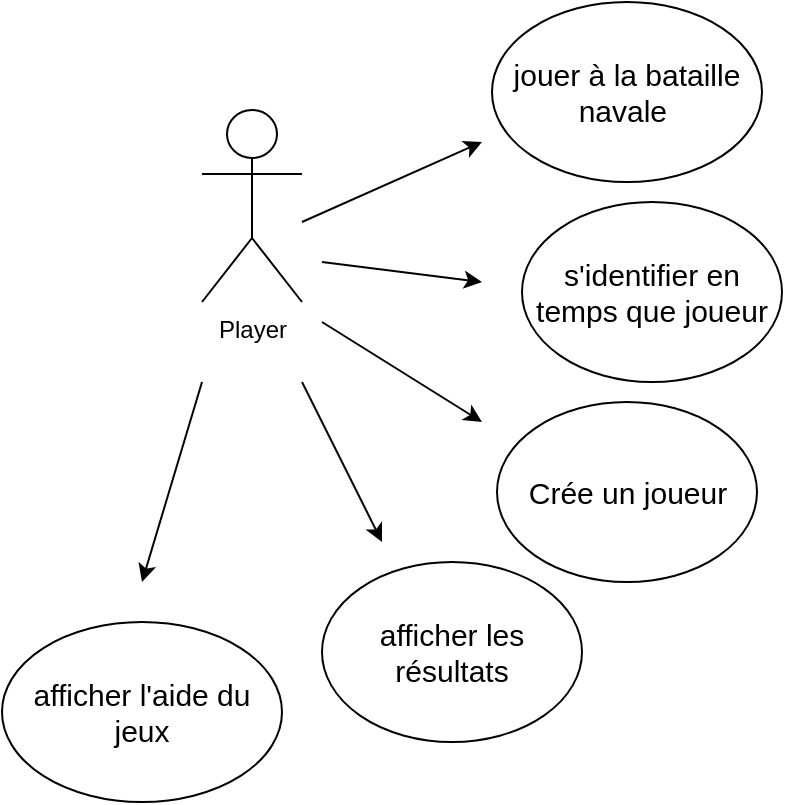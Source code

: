 <mxfile version="12.7.8" type="device"><diagram id="JdgeOtcQYHpf-XyoqAVh" name="Page-1"><mxGraphModel dx="460" dy="837" grid="1" gridSize="10" guides="1" tooltips="1" connect="1" arrows="1" fold="1" page="1" pageScale="1" pageWidth="1169" pageHeight="827" math="0" shadow="0"><root><mxCell id="0"/><mxCell id="1" parent="0"/><mxCell id="VeXq-ud_x_8XjLMIkcGV-1" value="Player" style="shape=umlActor;verticalLabelPosition=bottom;labelBackgroundColor=#ffffff;verticalAlign=top;html=1;outlineConnect=0;" parent="1" vertex="1"><mxGeometry x="380" y="214" width="50" height="96" as="geometry"/></mxCell><mxCell id="VeXq-ud_x_8XjLMIkcGV-3" value="jouer à la bataille navale&amp;nbsp;" style="ellipse;whiteSpace=wrap;html=1;fontSize=15;" parent="1" vertex="1"><mxGeometry x="525" y="160" width="135" height="90" as="geometry"/></mxCell><mxCell id="VeXq-ud_x_8XjLMIkcGV-4" value="s'identifier en temps que joueur" style="ellipse;whiteSpace=wrap;html=1;fontSize=15;" parent="1" vertex="1"><mxGeometry x="540" y="260" width="130" height="90" as="geometry"/></mxCell><mxCell id="VeXq-ud_x_8XjLMIkcGV-5" value="Crée un joueur" style="ellipse;whiteSpace=wrap;html=1;fontSize=15;" parent="1" vertex="1"><mxGeometry x="527.5" y="360" width="130" height="90" as="geometry"/></mxCell><mxCell id="VeXq-ud_x_8XjLMIkcGV-6" value="afficher les résultats" style="ellipse;whiteSpace=wrap;html=1;fontSize=15;" parent="1" vertex="1"><mxGeometry x="440" y="440" width="130" height="90" as="geometry"/></mxCell><mxCell id="VeXq-ud_x_8XjLMIkcGV-7" value="afficher l'aide du jeux" style="ellipse;whiteSpace=wrap;html=1;fontSize=15;" parent="1" vertex="1"><mxGeometry x="280" y="470" width="140" height="90" as="geometry"/></mxCell><mxCell id="VeXq-ud_x_8XjLMIkcGV-10" value="" style="endArrow=classic;html=1;fontSize=15;" parent="1" edge="1"><mxGeometry width="50" height="50" relative="1" as="geometry"><mxPoint x="430" y="270" as="sourcePoint"/><mxPoint x="520" y="230" as="targetPoint"/></mxGeometry></mxCell><mxCell id="VeXq-ud_x_8XjLMIkcGV-11" value="" style="endArrow=classic;html=1;fontSize=15;" parent="1" edge="1"><mxGeometry width="50" height="50" relative="1" as="geometry"><mxPoint x="440" y="290" as="sourcePoint"/><mxPoint x="520" y="300" as="targetPoint"/></mxGeometry></mxCell><mxCell id="VeXq-ud_x_8XjLMIkcGV-12" value="" style="endArrow=classic;html=1;fontSize=15;" parent="1" edge="1"><mxGeometry width="50" height="50" relative="1" as="geometry"><mxPoint x="440" y="320" as="sourcePoint"/><mxPoint x="520" y="370" as="targetPoint"/></mxGeometry></mxCell><mxCell id="VeXq-ud_x_8XjLMIkcGV-13" value="" style="endArrow=classic;html=1;fontSize=15;" parent="1" edge="1"><mxGeometry width="50" height="50" relative="1" as="geometry"><mxPoint x="430" y="350" as="sourcePoint"/><mxPoint x="470" y="430" as="targetPoint"/></mxGeometry></mxCell><mxCell id="VeXq-ud_x_8XjLMIkcGV-14" value="" style="endArrow=classic;html=1;fontSize=15;" parent="1" edge="1"><mxGeometry width="50" height="50" relative="1" as="geometry"><mxPoint x="380" y="350" as="sourcePoint"/><mxPoint x="350" y="450" as="targetPoint"/></mxGeometry></mxCell></root></mxGraphModel></diagram></mxfile>